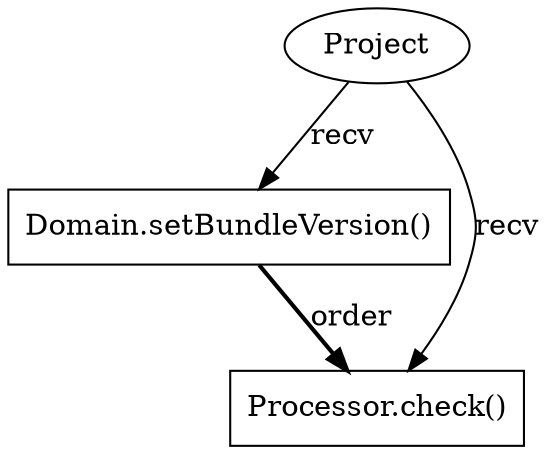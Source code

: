 digraph "AUG" {

  1 [ label="Domain.setBundleVersion()" shape="box" ];
  2 [ label="Project" shape="ellipse" ];
  3 [ label="Processor.check()" shape="box" ];
  2 -> 1 [ label="recv" style="solid" ];
  1 -> 3 [ label="order" style="bold" ];
  2 -> 3 [ label="recv" style="solid" ];
}
